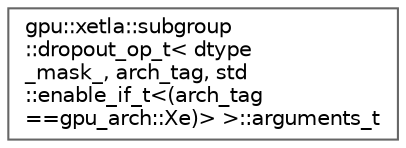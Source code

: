 digraph "Graphical Class Hierarchy"
{
 // LATEX_PDF_SIZE
  bgcolor="transparent";
  edge [fontname=Helvetica,fontsize=10,labelfontname=Helvetica,labelfontsize=10];
  node [fontname=Helvetica,fontsize=10,shape=box,height=0.2,width=0.4];
  rankdir="LR";
  Node0 [id="Node000000",label="gpu::xetla::subgroup\l::dropout_op_t\< dtype\l_mask_, arch_tag, std\l::enable_if_t\<(arch_tag\l==gpu_arch::Xe)\> \>::arguments_t",height=0.2,width=0.4,color="grey40", fillcolor="white", style="filled",URL="$structgpu_1_1xetla_1_1subgroup_1_1dropout__op__t_3_01dtype__mask___00_01arch__tag_00_01std_1_1enee3539dc232fdf3c036b2069fe05d30e.html",tooltip=" "];
}
